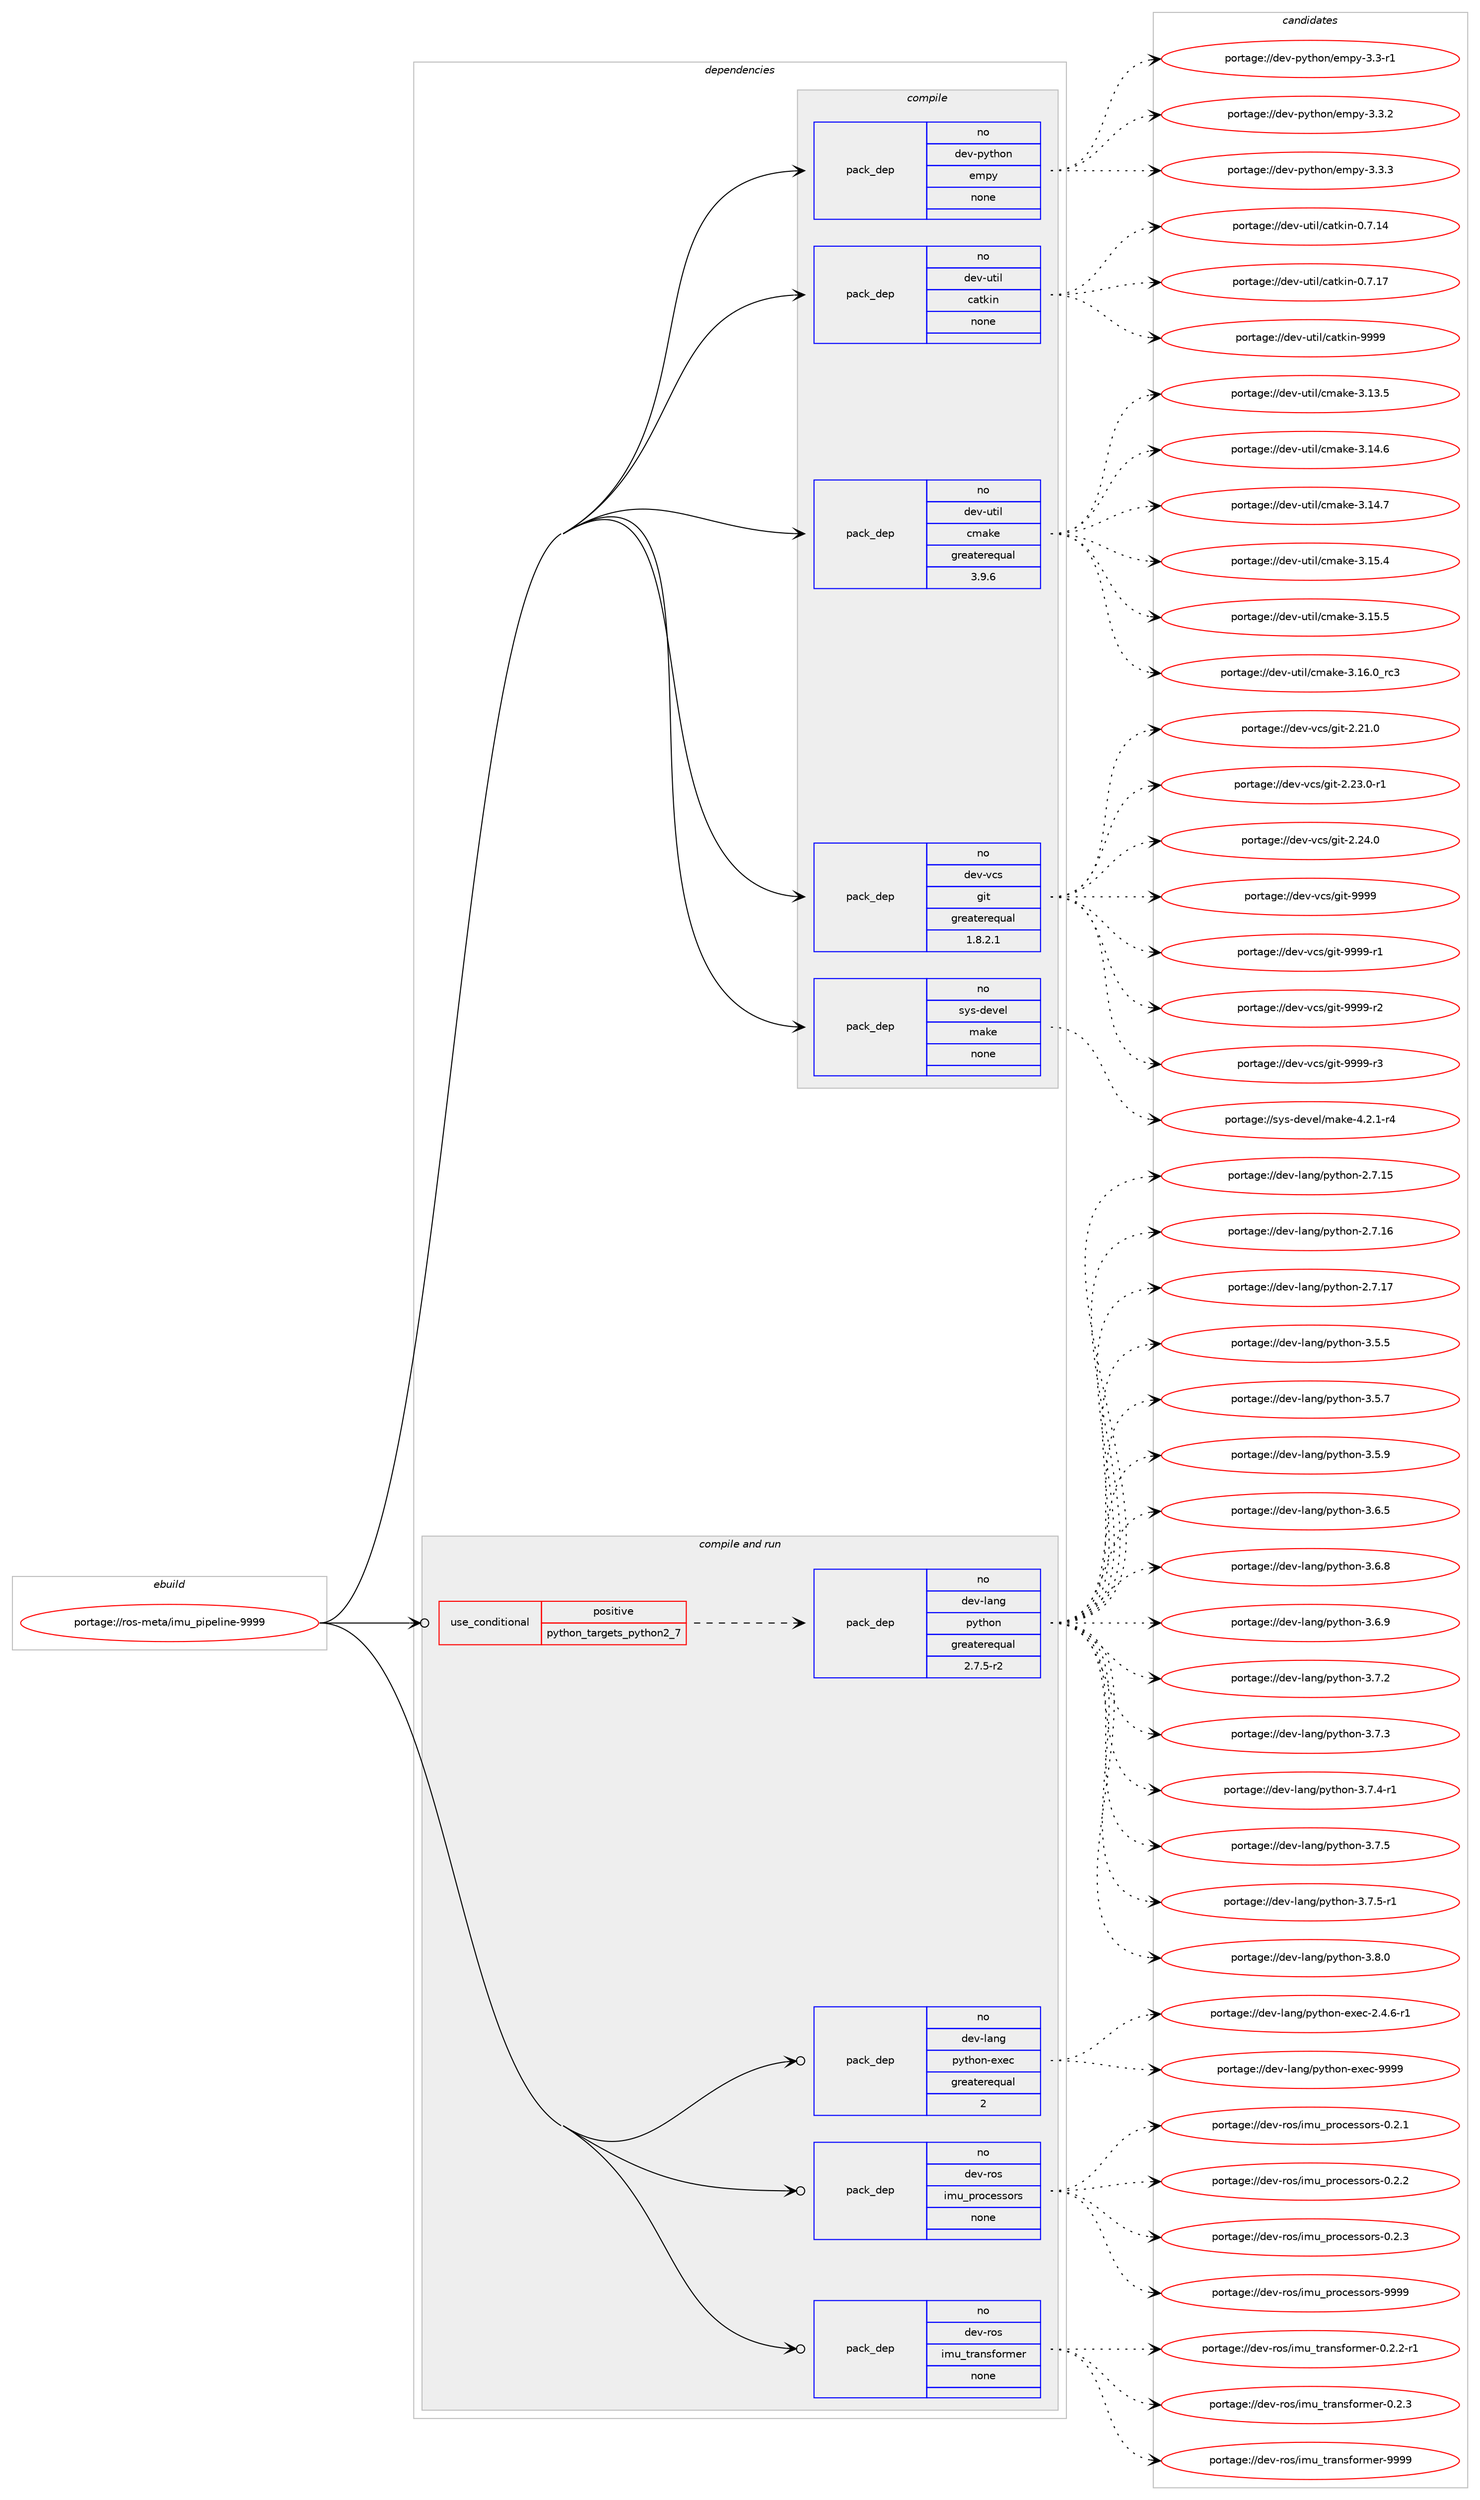 digraph prolog {

# *************
# Graph options
# *************

newrank=true;
concentrate=true;
compound=true;
graph [rankdir=LR,fontname=Helvetica,fontsize=10,ranksep=1.5];#, ranksep=2.5, nodesep=0.2];
edge  [arrowhead=vee];
node  [fontname=Helvetica,fontsize=10];

# **********
# The ebuild
# **********

subgraph cluster_leftcol {
color=gray;
rank=same;
label=<<i>ebuild</i>>;
id [label="portage://ros-meta/imu_pipeline-9999", color=red, width=4, href="../ros-meta/imu_pipeline-9999.svg"];
}

# ****************
# The dependencies
# ****************

subgraph cluster_midcol {
color=gray;
label=<<i>dependencies</i>>;
subgraph cluster_compile {
fillcolor="#eeeeee";
style=filled;
label=<<i>compile</i>>;
subgraph pack278828 {
dependency380118 [label=<<TABLE BORDER="0" CELLBORDER="1" CELLSPACING="0" CELLPADDING="4" WIDTH="220"><TR><TD ROWSPAN="6" CELLPADDING="30">pack_dep</TD></TR><TR><TD WIDTH="110">no</TD></TR><TR><TD>dev-python</TD></TR><TR><TD>empy</TD></TR><TR><TD>none</TD></TR><TR><TD></TD></TR></TABLE>>, shape=none, color=blue];
}
id:e -> dependency380118:w [weight=20,style="solid",arrowhead="vee"];
subgraph pack278829 {
dependency380119 [label=<<TABLE BORDER="0" CELLBORDER="1" CELLSPACING="0" CELLPADDING="4" WIDTH="220"><TR><TD ROWSPAN="6" CELLPADDING="30">pack_dep</TD></TR><TR><TD WIDTH="110">no</TD></TR><TR><TD>dev-util</TD></TR><TR><TD>catkin</TD></TR><TR><TD>none</TD></TR><TR><TD></TD></TR></TABLE>>, shape=none, color=blue];
}
id:e -> dependency380119:w [weight=20,style="solid",arrowhead="vee"];
subgraph pack278830 {
dependency380120 [label=<<TABLE BORDER="0" CELLBORDER="1" CELLSPACING="0" CELLPADDING="4" WIDTH="220"><TR><TD ROWSPAN="6" CELLPADDING="30">pack_dep</TD></TR><TR><TD WIDTH="110">no</TD></TR><TR><TD>dev-util</TD></TR><TR><TD>cmake</TD></TR><TR><TD>greaterequal</TD></TR><TR><TD>3.9.6</TD></TR></TABLE>>, shape=none, color=blue];
}
id:e -> dependency380120:w [weight=20,style="solid",arrowhead="vee"];
subgraph pack278831 {
dependency380121 [label=<<TABLE BORDER="0" CELLBORDER="1" CELLSPACING="0" CELLPADDING="4" WIDTH="220"><TR><TD ROWSPAN="6" CELLPADDING="30">pack_dep</TD></TR><TR><TD WIDTH="110">no</TD></TR><TR><TD>dev-vcs</TD></TR><TR><TD>git</TD></TR><TR><TD>greaterequal</TD></TR><TR><TD>1.8.2.1</TD></TR></TABLE>>, shape=none, color=blue];
}
id:e -> dependency380121:w [weight=20,style="solid",arrowhead="vee"];
subgraph pack278832 {
dependency380122 [label=<<TABLE BORDER="0" CELLBORDER="1" CELLSPACING="0" CELLPADDING="4" WIDTH="220"><TR><TD ROWSPAN="6" CELLPADDING="30">pack_dep</TD></TR><TR><TD WIDTH="110">no</TD></TR><TR><TD>sys-devel</TD></TR><TR><TD>make</TD></TR><TR><TD>none</TD></TR><TR><TD></TD></TR></TABLE>>, shape=none, color=blue];
}
id:e -> dependency380122:w [weight=20,style="solid",arrowhead="vee"];
}
subgraph cluster_compileandrun {
fillcolor="#eeeeee";
style=filled;
label=<<i>compile and run</i>>;
subgraph cond94872 {
dependency380123 [label=<<TABLE BORDER="0" CELLBORDER="1" CELLSPACING="0" CELLPADDING="4"><TR><TD ROWSPAN="3" CELLPADDING="10">use_conditional</TD></TR><TR><TD>positive</TD></TR><TR><TD>python_targets_python2_7</TD></TR></TABLE>>, shape=none, color=red];
subgraph pack278833 {
dependency380124 [label=<<TABLE BORDER="0" CELLBORDER="1" CELLSPACING="0" CELLPADDING="4" WIDTH="220"><TR><TD ROWSPAN="6" CELLPADDING="30">pack_dep</TD></TR><TR><TD WIDTH="110">no</TD></TR><TR><TD>dev-lang</TD></TR><TR><TD>python</TD></TR><TR><TD>greaterequal</TD></TR><TR><TD>2.7.5-r2</TD></TR></TABLE>>, shape=none, color=blue];
}
dependency380123:e -> dependency380124:w [weight=20,style="dashed",arrowhead="vee"];
}
id:e -> dependency380123:w [weight=20,style="solid",arrowhead="odotvee"];
subgraph pack278834 {
dependency380125 [label=<<TABLE BORDER="0" CELLBORDER="1" CELLSPACING="0" CELLPADDING="4" WIDTH="220"><TR><TD ROWSPAN="6" CELLPADDING="30">pack_dep</TD></TR><TR><TD WIDTH="110">no</TD></TR><TR><TD>dev-lang</TD></TR><TR><TD>python-exec</TD></TR><TR><TD>greaterequal</TD></TR><TR><TD>2</TD></TR></TABLE>>, shape=none, color=blue];
}
id:e -> dependency380125:w [weight=20,style="solid",arrowhead="odotvee"];
subgraph pack278835 {
dependency380126 [label=<<TABLE BORDER="0" CELLBORDER="1" CELLSPACING="0" CELLPADDING="4" WIDTH="220"><TR><TD ROWSPAN="6" CELLPADDING="30">pack_dep</TD></TR><TR><TD WIDTH="110">no</TD></TR><TR><TD>dev-ros</TD></TR><TR><TD>imu_processors</TD></TR><TR><TD>none</TD></TR><TR><TD></TD></TR></TABLE>>, shape=none, color=blue];
}
id:e -> dependency380126:w [weight=20,style="solid",arrowhead="odotvee"];
subgraph pack278836 {
dependency380127 [label=<<TABLE BORDER="0" CELLBORDER="1" CELLSPACING="0" CELLPADDING="4" WIDTH="220"><TR><TD ROWSPAN="6" CELLPADDING="30">pack_dep</TD></TR><TR><TD WIDTH="110">no</TD></TR><TR><TD>dev-ros</TD></TR><TR><TD>imu_transformer</TD></TR><TR><TD>none</TD></TR><TR><TD></TD></TR></TABLE>>, shape=none, color=blue];
}
id:e -> dependency380127:w [weight=20,style="solid",arrowhead="odotvee"];
}
subgraph cluster_run {
fillcolor="#eeeeee";
style=filled;
label=<<i>run</i>>;
}
}

# **************
# The candidates
# **************

subgraph cluster_choices {
rank=same;
color=gray;
label=<<i>candidates</i>>;

subgraph choice278828 {
color=black;
nodesep=1;
choiceportage1001011184511212111610411111047101109112121455146514511449 [label="portage://dev-python/empy-3.3-r1", color=red, width=4,href="../dev-python/empy-3.3-r1.svg"];
choiceportage1001011184511212111610411111047101109112121455146514650 [label="portage://dev-python/empy-3.3.2", color=red, width=4,href="../dev-python/empy-3.3.2.svg"];
choiceportage1001011184511212111610411111047101109112121455146514651 [label="portage://dev-python/empy-3.3.3", color=red, width=4,href="../dev-python/empy-3.3.3.svg"];
dependency380118:e -> choiceportage1001011184511212111610411111047101109112121455146514511449:w [style=dotted,weight="100"];
dependency380118:e -> choiceportage1001011184511212111610411111047101109112121455146514650:w [style=dotted,weight="100"];
dependency380118:e -> choiceportage1001011184511212111610411111047101109112121455146514651:w [style=dotted,weight="100"];
}
subgraph choice278829 {
color=black;
nodesep=1;
choiceportage1001011184511711610510847999711610710511045484655464952 [label="portage://dev-util/catkin-0.7.14", color=red, width=4,href="../dev-util/catkin-0.7.14.svg"];
choiceportage1001011184511711610510847999711610710511045484655464955 [label="portage://dev-util/catkin-0.7.17", color=red, width=4,href="../dev-util/catkin-0.7.17.svg"];
choiceportage100101118451171161051084799971161071051104557575757 [label="portage://dev-util/catkin-9999", color=red, width=4,href="../dev-util/catkin-9999.svg"];
dependency380119:e -> choiceportage1001011184511711610510847999711610710511045484655464952:w [style=dotted,weight="100"];
dependency380119:e -> choiceportage1001011184511711610510847999711610710511045484655464955:w [style=dotted,weight="100"];
dependency380119:e -> choiceportage100101118451171161051084799971161071051104557575757:w [style=dotted,weight="100"];
}
subgraph choice278830 {
color=black;
nodesep=1;
choiceportage1001011184511711610510847991099710710145514649514653 [label="portage://dev-util/cmake-3.13.5", color=red, width=4,href="../dev-util/cmake-3.13.5.svg"];
choiceportage1001011184511711610510847991099710710145514649524654 [label="portage://dev-util/cmake-3.14.6", color=red, width=4,href="../dev-util/cmake-3.14.6.svg"];
choiceportage1001011184511711610510847991099710710145514649524655 [label="portage://dev-util/cmake-3.14.7", color=red, width=4,href="../dev-util/cmake-3.14.7.svg"];
choiceportage1001011184511711610510847991099710710145514649534652 [label="portage://dev-util/cmake-3.15.4", color=red, width=4,href="../dev-util/cmake-3.15.4.svg"];
choiceportage1001011184511711610510847991099710710145514649534653 [label="portage://dev-util/cmake-3.15.5", color=red, width=4,href="../dev-util/cmake-3.15.5.svg"];
choiceportage1001011184511711610510847991099710710145514649544648951149951 [label="portage://dev-util/cmake-3.16.0_rc3", color=red, width=4,href="../dev-util/cmake-3.16.0_rc3.svg"];
dependency380120:e -> choiceportage1001011184511711610510847991099710710145514649514653:w [style=dotted,weight="100"];
dependency380120:e -> choiceportage1001011184511711610510847991099710710145514649524654:w [style=dotted,weight="100"];
dependency380120:e -> choiceportage1001011184511711610510847991099710710145514649524655:w [style=dotted,weight="100"];
dependency380120:e -> choiceportage1001011184511711610510847991099710710145514649534652:w [style=dotted,weight="100"];
dependency380120:e -> choiceportage1001011184511711610510847991099710710145514649534653:w [style=dotted,weight="100"];
dependency380120:e -> choiceportage1001011184511711610510847991099710710145514649544648951149951:w [style=dotted,weight="100"];
}
subgraph choice278831 {
color=black;
nodesep=1;
choiceportage10010111845118991154710310511645504650494648 [label="portage://dev-vcs/git-2.21.0", color=red, width=4,href="../dev-vcs/git-2.21.0.svg"];
choiceportage100101118451189911547103105116455046505146484511449 [label="portage://dev-vcs/git-2.23.0-r1", color=red, width=4,href="../dev-vcs/git-2.23.0-r1.svg"];
choiceportage10010111845118991154710310511645504650524648 [label="portage://dev-vcs/git-2.24.0", color=red, width=4,href="../dev-vcs/git-2.24.0.svg"];
choiceportage1001011184511899115471031051164557575757 [label="portage://dev-vcs/git-9999", color=red, width=4,href="../dev-vcs/git-9999.svg"];
choiceportage10010111845118991154710310511645575757574511449 [label="portage://dev-vcs/git-9999-r1", color=red, width=4,href="../dev-vcs/git-9999-r1.svg"];
choiceportage10010111845118991154710310511645575757574511450 [label="portage://dev-vcs/git-9999-r2", color=red, width=4,href="../dev-vcs/git-9999-r2.svg"];
choiceportage10010111845118991154710310511645575757574511451 [label="portage://dev-vcs/git-9999-r3", color=red, width=4,href="../dev-vcs/git-9999-r3.svg"];
dependency380121:e -> choiceportage10010111845118991154710310511645504650494648:w [style=dotted,weight="100"];
dependency380121:e -> choiceportage100101118451189911547103105116455046505146484511449:w [style=dotted,weight="100"];
dependency380121:e -> choiceportage10010111845118991154710310511645504650524648:w [style=dotted,weight="100"];
dependency380121:e -> choiceportage1001011184511899115471031051164557575757:w [style=dotted,weight="100"];
dependency380121:e -> choiceportage10010111845118991154710310511645575757574511449:w [style=dotted,weight="100"];
dependency380121:e -> choiceportage10010111845118991154710310511645575757574511450:w [style=dotted,weight="100"];
dependency380121:e -> choiceportage10010111845118991154710310511645575757574511451:w [style=dotted,weight="100"];
}
subgraph choice278832 {
color=black;
nodesep=1;
choiceportage1151211154510010111810110847109971071014552465046494511452 [label="portage://sys-devel/make-4.2.1-r4", color=red, width=4,href="../sys-devel/make-4.2.1-r4.svg"];
dependency380122:e -> choiceportage1151211154510010111810110847109971071014552465046494511452:w [style=dotted,weight="100"];
}
subgraph choice278833 {
color=black;
nodesep=1;
choiceportage10010111845108971101034711212111610411111045504655464953 [label="portage://dev-lang/python-2.7.15", color=red, width=4,href="../dev-lang/python-2.7.15.svg"];
choiceportage10010111845108971101034711212111610411111045504655464954 [label="portage://dev-lang/python-2.7.16", color=red, width=4,href="../dev-lang/python-2.7.16.svg"];
choiceportage10010111845108971101034711212111610411111045504655464955 [label="portage://dev-lang/python-2.7.17", color=red, width=4,href="../dev-lang/python-2.7.17.svg"];
choiceportage100101118451089711010347112121116104111110455146534653 [label="portage://dev-lang/python-3.5.5", color=red, width=4,href="../dev-lang/python-3.5.5.svg"];
choiceportage100101118451089711010347112121116104111110455146534655 [label="portage://dev-lang/python-3.5.7", color=red, width=4,href="../dev-lang/python-3.5.7.svg"];
choiceportage100101118451089711010347112121116104111110455146534657 [label="portage://dev-lang/python-3.5.9", color=red, width=4,href="../dev-lang/python-3.5.9.svg"];
choiceportage100101118451089711010347112121116104111110455146544653 [label="portage://dev-lang/python-3.6.5", color=red, width=4,href="../dev-lang/python-3.6.5.svg"];
choiceportage100101118451089711010347112121116104111110455146544656 [label="portage://dev-lang/python-3.6.8", color=red, width=4,href="../dev-lang/python-3.6.8.svg"];
choiceportage100101118451089711010347112121116104111110455146544657 [label="portage://dev-lang/python-3.6.9", color=red, width=4,href="../dev-lang/python-3.6.9.svg"];
choiceportage100101118451089711010347112121116104111110455146554650 [label="portage://dev-lang/python-3.7.2", color=red, width=4,href="../dev-lang/python-3.7.2.svg"];
choiceportage100101118451089711010347112121116104111110455146554651 [label="portage://dev-lang/python-3.7.3", color=red, width=4,href="../dev-lang/python-3.7.3.svg"];
choiceportage1001011184510897110103471121211161041111104551465546524511449 [label="portage://dev-lang/python-3.7.4-r1", color=red, width=4,href="../dev-lang/python-3.7.4-r1.svg"];
choiceportage100101118451089711010347112121116104111110455146554653 [label="portage://dev-lang/python-3.7.5", color=red, width=4,href="../dev-lang/python-3.7.5.svg"];
choiceportage1001011184510897110103471121211161041111104551465546534511449 [label="portage://dev-lang/python-3.7.5-r1", color=red, width=4,href="../dev-lang/python-3.7.5-r1.svg"];
choiceportage100101118451089711010347112121116104111110455146564648 [label="portage://dev-lang/python-3.8.0", color=red, width=4,href="../dev-lang/python-3.8.0.svg"];
dependency380124:e -> choiceportage10010111845108971101034711212111610411111045504655464953:w [style=dotted,weight="100"];
dependency380124:e -> choiceportage10010111845108971101034711212111610411111045504655464954:w [style=dotted,weight="100"];
dependency380124:e -> choiceportage10010111845108971101034711212111610411111045504655464955:w [style=dotted,weight="100"];
dependency380124:e -> choiceportage100101118451089711010347112121116104111110455146534653:w [style=dotted,weight="100"];
dependency380124:e -> choiceportage100101118451089711010347112121116104111110455146534655:w [style=dotted,weight="100"];
dependency380124:e -> choiceportage100101118451089711010347112121116104111110455146534657:w [style=dotted,weight="100"];
dependency380124:e -> choiceportage100101118451089711010347112121116104111110455146544653:w [style=dotted,weight="100"];
dependency380124:e -> choiceportage100101118451089711010347112121116104111110455146544656:w [style=dotted,weight="100"];
dependency380124:e -> choiceportage100101118451089711010347112121116104111110455146544657:w [style=dotted,weight="100"];
dependency380124:e -> choiceportage100101118451089711010347112121116104111110455146554650:w [style=dotted,weight="100"];
dependency380124:e -> choiceportage100101118451089711010347112121116104111110455146554651:w [style=dotted,weight="100"];
dependency380124:e -> choiceportage1001011184510897110103471121211161041111104551465546524511449:w [style=dotted,weight="100"];
dependency380124:e -> choiceportage100101118451089711010347112121116104111110455146554653:w [style=dotted,weight="100"];
dependency380124:e -> choiceportage1001011184510897110103471121211161041111104551465546534511449:w [style=dotted,weight="100"];
dependency380124:e -> choiceportage100101118451089711010347112121116104111110455146564648:w [style=dotted,weight="100"];
}
subgraph choice278834 {
color=black;
nodesep=1;
choiceportage10010111845108971101034711212111610411111045101120101994550465246544511449 [label="portage://dev-lang/python-exec-2.4.6-r1", color=red, width=4,href="../dev-lang/python-exec-2.4.6-r1.svg"];
choiceportage10010111845108971101034711212111610411111045101120101994557575757 [label="portage://dev-lang/python-exec-9999", color=red, width=4,href="../dev-lang/python-exec-9999.svg"];
dependency380125:e -> choiceportage10010111845108971101034711212111610411111045101120101994550465246544511449:w [style=dotted,weight="100"];
dependency380125:e -> choiceportage10010111845108971101034711212111610411111045101120101994557575757:w [style=dotted,weight="100"];
}
subgraph choice278835 {
color=black;
nodesep=1;
choiceportage10010111845114111115471051091179511211411199101115115111114115454846504649 [label="portage://dev-ros/imu_processors-0.2.1", color=red, width=4,href="../dev-ros/imu_processors-0.2.1.svg"];
choiceportage10010111845114111115471051091179511211411199101115115111114115454846504650 [label="portage://dev-ros/imu_processors-0.2.2", color=red, width=4,href="../dev-ros/imu_processors-0.2.2.svg"];
choiceportage10010111845114111115471051091179511211411199101115115111114115454846504651 [label="portage://dev-ros/imu_processors-0.2.3", color=red, width=4,href="../dev-ros/imu_processors-0.2.3.svg"];
choiceportage100101118451141111154710510911795112114111991011151151111141154557575757 [label="portage://dev-ros/imu_processors-9999", color=red, width=4,href="../dev-ros/imu_processors-9999.svg"];
dependency380126:e -> choiceportage10010111845114111115471051091179511211411199101115115111114115454846504649:w [style=dotted,weight="100"];
dependency380126:e -> choiceportage10010111845114111115471051091179511211411199101115115111114115454846504650:w [style=dotted,weight="100"];
dependency380126:e -> choiceportage10010111845114111115471051091179511211411199101115115111114115454846504651:w [style=dotted,weight="100"];
dependency380126:e -> choiceportage100101118451141111154710510911795112114111991011151151111141154557575757:w [style=dotted,weight="100"];
}
subgraph choice278836 {
color=black;
nodesep=1;
choiceportage100101118451141111154710510911795116114971101151021111141091011144548465046504511449 [label="portage://dev-ros/imu_transformer-0.2.2-r1", color=red, width=4,href="../dev-ros/imu_transformer-0.2.2-r1.svg"];
choiceportage10010111845114111115471051091179511611497110115102111114109101114454846504651 [label="portage://dev-ros/imu_transformer-0.2.3", color=red, width=4,href="../dev-ros/imu_transformer-0.2.3.svg"];
choiceportage100101118451141111154710510911795116114971101151021111141091011144557575757 [label="portage://dev-ros/imu_transformer-9999", color=red, width=4,href="../dev-ros/imu_transformer-9999.svg"];
dependency380127:e -> choiceportage100101118451141111154710510911795116114971101151021111141091011144548465046504511449:w [style=dotted,weight="100"];
dependency380127:e -> choiceportage10010111845114111115471051091179511611497110115102111114109101114454846504651:w [style=dotted,weight="100"];
dependency380127:e -> choiceportage100101118451141111154710510911795116114971101151021111141091011144557575757:w [style=dotted,weight="100"];
}
}

}
